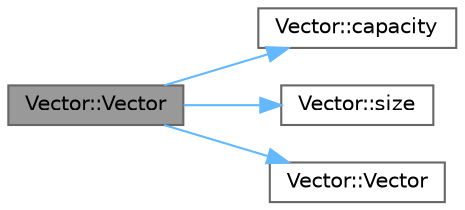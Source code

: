 digraph "Vector::Vector"
{
 // LATEX_PDF_SIZE
  bgcolor="transparent";
  edge [fontname=Helvetica,fontsize=10,labelfontname=Helvetica,labelfontsize=10];
  node [fontname=Helvetica,fontsize=10,shape=box,height=0.2,width=0.4];
  rankdir="LR";
  Node1 [id="Node000001",label="Vector::Vector",height=0.2,width=0.4,color="gray40", fillcolor="grey60", style="filled", fontcolor="black",tooltip=" "];
  Node1 -> Node2 [id="edge1_Node000001_Node000002",color="steelblue1",style="solid",tooltip=" "];
  Node2 [id="Node000002",label="Vector::capacity",height=0.2,width=0.4,color="grey40", fillcolor="white", style="filled",URL="$class_vector.html#ac308b197a3cece867e4d7c73c90d0fe6",tooltip=" "];
  Node1 -> Node3 [id="edge2_Node000001_Node000003",color="steelblue1",style="solid",tooltip=" "];
  Node3 [id="Node000003",label="Vector::size",height=0.2,width=0.4,color="grey40", fillcolor="white", style="filled",URL="$class_vector.html#aaf58f4ef9719a4cecab4af45c2ec8ca4",tooltip=" "];
  Node1 -> Node4 [id="edge3_Node000001_Node000004",color="steelblue1",style="solid",tooltip=" "];
  Node4 [id="Node000004",label="Vector::Vector",height=0.2,width=0.4,color="grey40", fillcolor="white", style="filled",URL="$class_vector.html#a39d6069675db4ecfc1ab81d440da759a",tooltip=" "];
}
